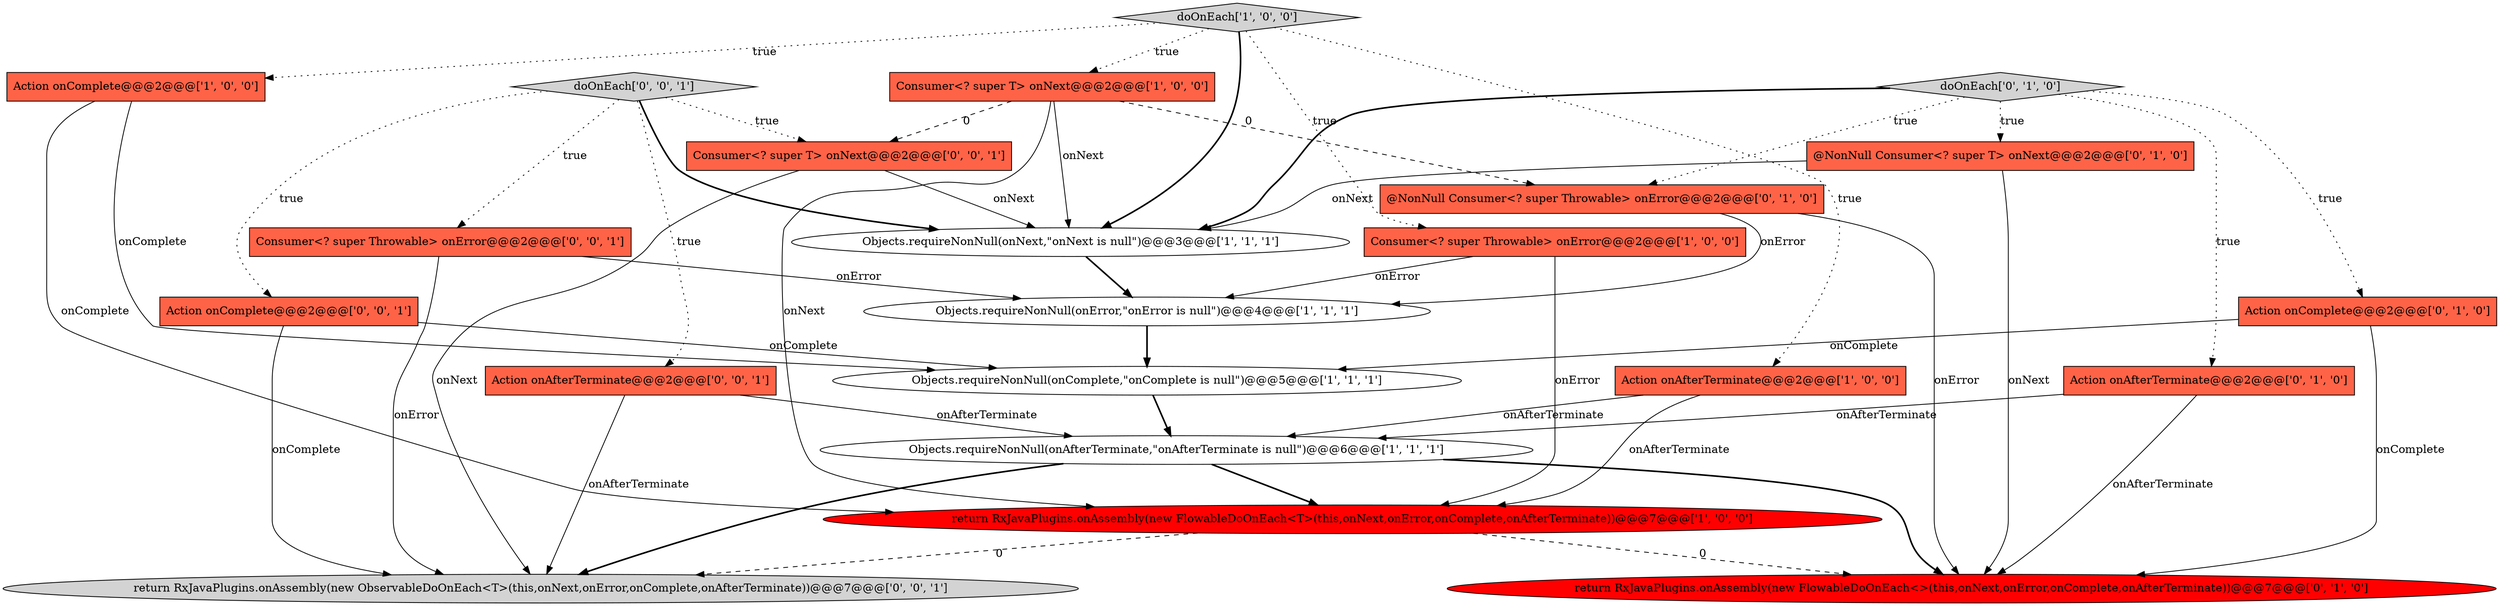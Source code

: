 digraph {
0 [style = filled, label = "Action onComplete@@@2@@@['1', '0', '0']", fillcolor = tomato, shape = box image = "AAA0AAABBB1BBB"];
6 [style = filled, label = "return RxJavaPlugins.onAssembly(new FlowableDoOnEach<T>(this,onNext,onError,onComplete,onAfterTerminate))@@@7@@@['1', '0', '0']", fillcolor = red, shape = ellipse image = "AAA1AAABBB1BBB"];
21 [style = filled, label = "doOnEach['0', '0', '1']", fillcolor = lightgray, shape = diamond image = "AAA0AAABBB3BBB"];
17 [style = filled, label = "Action onAfterTerminate@@@2@@@['0', '0', '1']", fillcolor = tomato, shape = box image = "AAA0AAABBB3BBB"];
8 [style = filled, label = "Consumer<? super T> onNext@@@2@@@['1', '0', '0']", fillcolor = tomato, shape = box image = "AAA1AAABBB1BBB"];
9 [style = filled, label = "doOnEach['1', '0', '0']", fillcolor = lightgray, shape = diamond image = "AAA0AAABBB1BBB"];
16 [style = filled, label = "Action onComplete@@@2@@@['0', '0', '1']", fillcolor = tomato, shape = box image = "AAA0AAABBB3BBB"];
10 [style = filled, label = "@NonNull Consumer<? super T> onNext@@@2@@@['0', '1', '0']", fillcolor = tomato, shape = box image = "AAA0AAABBB2BBB"];
11 [style = filled, label = "doOnEach['0', '1', '0']", fillcolor = lightgray, shape = diamond image = "AAA0AAABBB2BBB"];
2 [style = filled, label = "Objects.requireNonNull(onError,\"onError is null\")@@@4@@@['1', '1', '1']", fillcolor = white, shape = ellipse image = "AAA0AAABBB1BBB"];
19 [style = filled, label = "Consumer<? super Throwable> onError@@@2@@@['0', '0', '1']", fillcolor = tomato, shape = box image = "AAA0AAABBB3BBB"];
18 [style = filled, label = "return RxJavaPlugins.onAssembly(new ObservableDoOnEach<T>(this,onNext,onError,onComplete,onAfterTerminate))@@@7@@@['0', '0', '1']", fillcolor = lightgray, shape = ellipse image = "AAA0AAABBB3BBB"];
15 [style = filled, label = "return RxJavaPlugins.onAssembly(new FlowableDoOnEach<>(this,onNext,onError,onComplete,onAfterTerminate))@@@7@@@['0', '1', '0']", fillcolor = red, shape = ellipse image = "AAA1AAABBB2BBB"];
13 [style = filled, label = "Action onComplete@@@2@@@['0', '1', '0']", fillcolor = tomato, shape = box image = "AAA0AAABBB2BBB"];
1 [style = filled, label = "Objects.requireNonNull(onComplete,\"onComplete is null\")@@@5@@@['1', '1', '1']", fillcolor = white, shape = ellipse image = "AAA0AAABBB1BBB"];
7 [style = filled, label = "Objects.requireNonNull(onNext,\"onNext is null\")@@@3@@@['1', '1', '1']", fillcolor = white, shape = ellipse image = "AAA0AAABBB1BBB"];
5 [style = filled, label = "Objects.requireNonNull(onAfterTerminate,\"onAfterTerminate is null\")@@@6@@@['1', '1', '1']", fillcolor = white, shape = ellipse image = "AAA0AAABBB1BBB"];
12 [style = filled, label = "Action onAfterTerminate@@@2@@@['0', '1', '0']", fillcolor = tomato, shape = box image = "AAA0AAABBB2BBB"];
3 [style = filled, label = "Consumer<? super Throwable> onError@@@2@@@['1', '0', '0']", fillcolor = tomato, shape = box image = "AAA0AAABBB1BBB"];
20 [style = filled, label = "Consumer<? super T> onNext@@@2@@@['0', '0', '1']", fillcolor = tomato, shape = box image = "AAA0AAABBB3BBB"];
4 [style = filled, label = "Action onAfterTerminate@@@2@@@['1', '0', '0']", fillcolor = tomato, shape = box image = "AAA0AAABBB1BBB"];
14 [style = filled, label = "@NonNull Consumer<? super Throwable> onError@@@2@@@['0', '1', '0']", fillcolor = tomato, shape = box image = "AAA1AAABBB2BBB"];
1->5 [style = bold, label=""];
20->7 [style = solid, label="onNext"];
4->5 [style = solid, label="onAfterTerminate"];
9->0 [style = dotted, label="true"];
21->20 [style = dotted, label="true"];
4->6 [style = solid, label="onAfterTerminate"];
2->1 [style = bold, label=""];
14->2 [style = solid, label="onError"];
11->10 [style = dotted, label="true"];
20->18 [style = solid, label="onNext"];
8->6 [style = solid, label="onNext"];
12->15 [style = solid, label="onAfterTerminate"];
11->12 [style = dotted, label="true"];
11->14 [style = dotted, label="true"];
8->20 [style = dashed, label="0"];
14->15 [style = solid, label="onError"];
5->15 [style = bold, label=""];
10->7 [style = solid, label="onNext"];
21->17 [style = dotted, label="true"];
5->18 [style = bold, label=""];
3->6 [style = solid, label="onError"];
0->1 [style = solid, label="onComplete"];
11->13 [style = dotted, label="true"];
8->14 [style = dashed, label="0"];
9->7 [style = bold, label=""];
6->18 [style = dashed, label="0"];
9->8 [style = dotted, label="true"];
0->6 [style = solid, label="onComplete"];
5->6 [style = bold, label=""];
6->15 [style = dashed, label="0"];
19->2 [style = solid, label="onError"];
16->1 [style = solid, label="onComplete"];
7->2 [style = bold, label=""];
16->18 [style = solid, label="onComplete"];
21->19 [style = dotted, label="true"];
8->7 [style = solid, label="onNext"];
13->1 [style = solid, label="onComplete"];
3->2 [style = solid, label="onError"];
17->18 [style = solid, label="onAfterTerminate"];
9->4 [style = dotted, label="true"];
21->7 [style = bold, label=""];
17->5 [style = solid, label="onAfterTerminate"];
12->5 [style = solid, label="onAfterTerminate"];
9->3 [style = dotted, label="true"];
21->16 [style = dotted, label="true"];
10->15 [style = solid, label="onNext"];
13->15 [style = solid, label="onComplete"];
11->7 [style = bold, label=""];
19->18 [style = solid, label="onError"];
}
